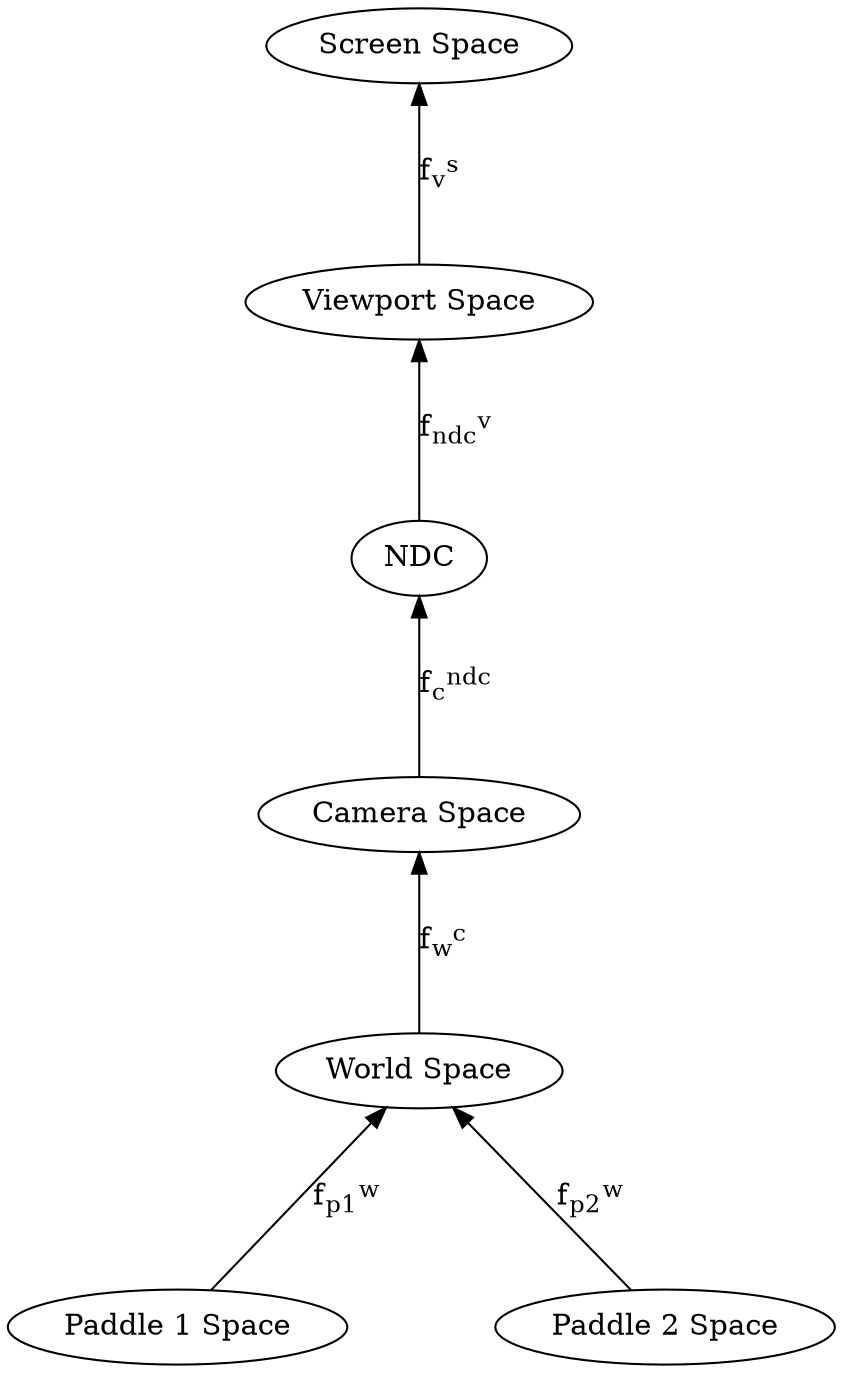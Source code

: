digraph {
    rankdir="BT"
    nodesep=1
    ranksep=1
    "Paddle 1 Space" -> "World Space"[label=<f<SUB>p1</SUB><SUP>w</SUP>>,weight="0.2"];
    "Paddle 2 Space" -> "World Space"[label=<f<SUB>p2</SUB><SUP>w</SUP>>,weight="0.2"];
    "World Space" -> "Camera Space" [label=<f<SUB>w</SUB><SUP>c</SUP>>,weight="0.2"];
    "Camera Space" -> "NDC" [label=<f<SUB>c</SUB><SUP>ndc</SUP>>,weight="0.2"];
    "NDC" -> "Viewport Space" [label=<f<SUB>ndc</SUB><SUP>v</SUP>>];
    "Viewport Space" -> "Screen Space" [label=<f<SUB>v</SUB><SUP>s</SUP>>];
}
